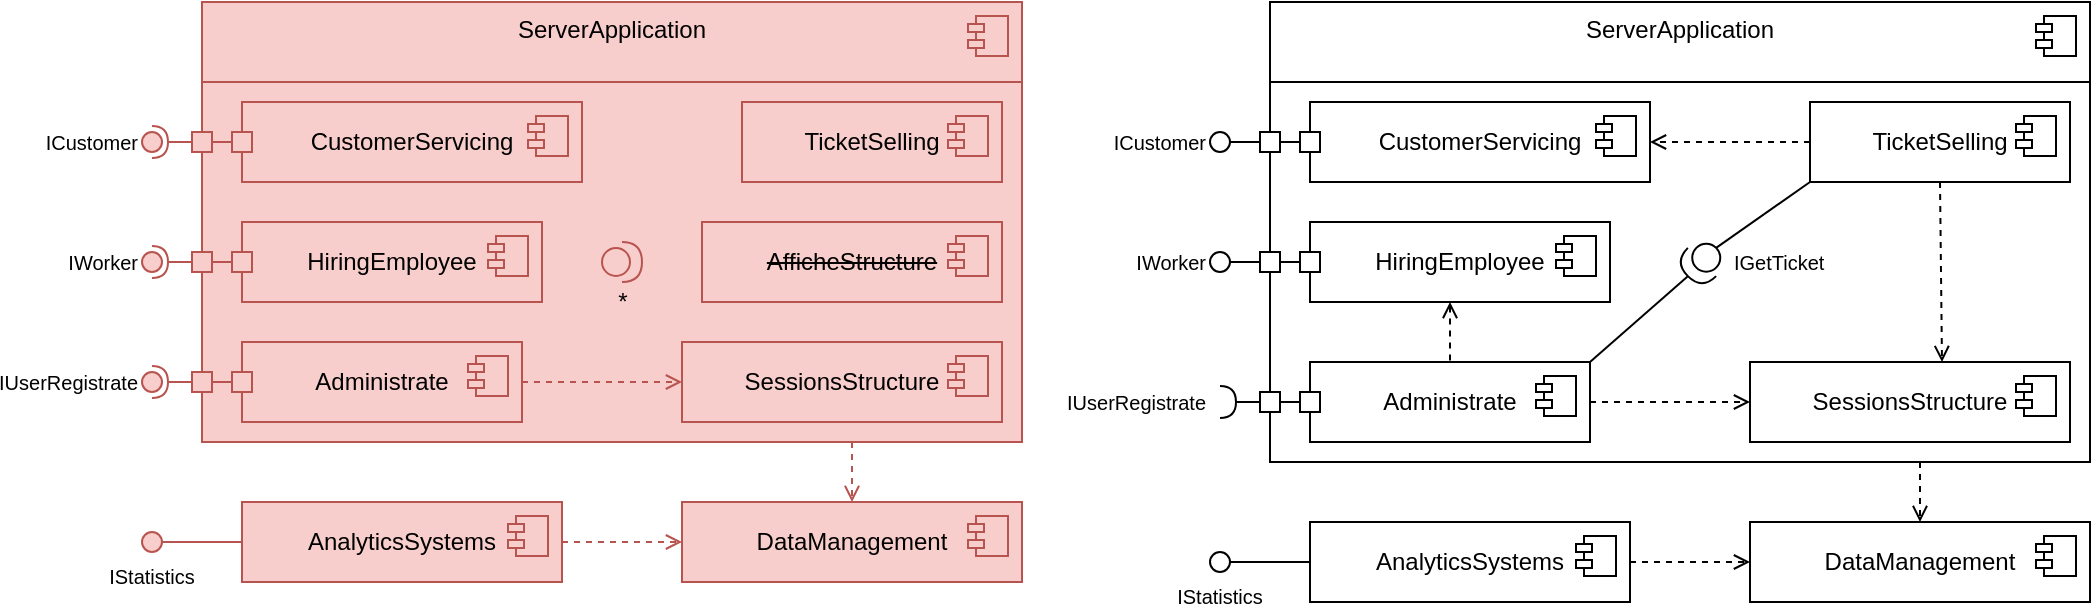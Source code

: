 <mxfile version="24.9.1">
  <diagram name="Диаграмма компонентов" id="Ea80tIoXrc0XHkkVBQ1X">
    <mxGraphModel dx="2030" dy="570" grid="1" gridSize="10" guides="1" tooltips="1" connect="1" arrows="1" fold="1" page="1" pageScale="1" pageWidth="827" pageHeight="1169" math="0" shadow="0">
      <root>
        <mxCell id="0" />
        <mxCell id="1" parent="0" />
        <mxCell id="xQDjcpTIG1fXbbpjyc3H-1" value="ServerApplication" style="html=1;dropTarget=0;whiteSpace=wrap;verticalAlign=top;" parent="1" vertex="1">
          <mxGeometry x="224" y="440" width="410" height="230" as="geometry" />
        </mxCell>
        <mxCell id="xQDjcpTIG1fXbbpjyc3H-2" value="" style="shape=module;jettyWidth=8;jettyHeight=4;" parent="xQDjcpTIG1fXbbpjyc3H-1" vertex="1">
          <mxGeometry x="1" width="20" height="20" relative="1" as="geometry">
            <mxPoint x="-27" y="7" as="offset" />
          </mxGeometry>
        </mxCell>
        <mxCell id="xQDjcpTIG1fXbbpjyc3H-3" value="" style="endArrow=none;html=1;rounded=0;exitX=0.998;exitY=0.103;exitDx=0;exitDy=0;exitPerimeter=0;entryX=0.003;entryY=0.103;entryDx=0;entryDy=0;entryPerimeter=0;" parent="1" edge="1">
          <mxGeometry width="50" height="50" relative="1" as="geometry">
            <mxPoint x="634" y="480.0" as="sourcePoint" />
            <mxPoint x="224" y="480.0" as="targetPoint" />
          </mxGeometry>
        </mxCell>
        <mxCell id="xQDjcpTIG1fXbbpjyc3H-4" value="Administrate" style="html=1;dropTarget=0;whiteSpace=wrap;align=center;verticalAlign=middle;" parent="1" vertex="1">
          <mxGeometry x="244" y="620" width="140" height="40" as="geometry" />
        </mxCell>
        <mxCell id="xQDjcpTIG1fXbbpjyc3H-5" value="" style="shape=module;jettyWidth=8;jettyHeight=4;" parent="xQDjcpTIG1fXbbpjyc3H-4" vertex="1">
          <mxGeometry x="1" width="20" height="20" relative="1" as="geometry">
            <mxPoint x="-27" y="7" as="offset" />
          </mxGeometry>
        </mxCell>
        <mxCell id="xQDjcpTIG1fXbbpjyc3H-7" value="AnalyticsSystems" style="html=1;dropTarget=0;whiteSpace=wrap;align=center;verticalAlign=middle;" parent="1" vertex="1">
          <mxGeometry x="244" y="700" width="160" height="40" as="geometry" />
        </mxCell>
        <mxCell id="xQDjcpTIG1fXbbpjyc3H-8" value="" style="shape=module;jettyWidth=8;jettyHeight=4;" parent="xQDjcpTIG1fXbbpjyc3H-7" vertex="1">
          <mxGeometry x="1" width="20" height="20" relative="1" as="geometry">
            <mxPoint x="-27" y="7" as="offset" />
          </mxGeometry>
        </mxCell>
        <mxCell id="xQDjcpTIG1fXbbpjyc3H-10" value="DataManagement" style="html=1;dropTarget=0;whiteSpace=wrap;align=center;verticalAlign=middle;" parent="1" vertex="1">
          <mxGeometry x="464" y="700" width="170" height="40" as="geometry" />
        </mxCell>
        <mxCell id="xQDjcpTIG1fXbbpjyc3H-11" value="" style="shape=module;jettyWidth=8;jettyHeight=4;" parent="xQDjcpTIG1fXbbpjyc3H-10" vertex="1">
          <mxGeometry x="1" width="20" height="20" relative="1" as="geometry">
            <mxPoint x="-27" y="7" as="offset" />
          </mxGeometry>
        </mxCell>
        <mxCell id="xQDjcpTIG1fXbbpjyc3H-24" value="IStatistics" style="ellipse;whiteSpace=wrap;html=1;aspect=fixed;labelPosition=center;verticalLabelPosition=bottom;align=center;verticalAlign=top;fontSize=10;" parent="1" vertex="1">
          <mxGeometry x="194" y="715" width="10" height="10" as="geometry" />
        </mxCell>
        <mxCell id="xQDjcpTIG1fXbbpjyc3H-26" value="" style="endArrow=open;dashed=1;html=1;rounded=0;entryX=0;entryY=0.5;entryDx=0;entryDy=0;exitX=1;exitY=0.5;exitDx=0;exitDy=0;endFill=0;" parent="1" source="xQDjcpTIG1fXbbpjyc3H-7" target="xQDjcpTIG1fXbbpjyc3H-10" edge="1">
          <mxGeometry width="50" height="50" relative="1" as="geometry">
            <mxPoint x="344" y="760" as="sourcePoint" />
            <mxPoint x="394" y="710" as="targetPoint" />
          </mxGeometry>
        </mxCell>
        <mxCell id="xQDjcpTIG1fXbbpjyc3H-29" value="SessionsStructure" style="html=1;dropTarget=0;whiteSpace=wrap;align=center;verticalAlign=middle;" parent="1" vertex="1">
          <mxGeometry x="464" y="620" width="160" height="40" as="geometry" />
        </mxCell>
        <mxCell id="xQDjcpTIG1fXbbpjyc3H-30" value="" style="shape=module;jettyWidth=8;jettyHeight=4;" parent="xQDjcpTIG1fXbbpjyc3H-29" vertex="1">
          <mxGeometry x="1" width="20" height="20" relative="1" as="geometry">
            <mxPoint x="-27" y="7" as="offset" />
          </mxGeometry>
        </mxCell>
        <mxCell id="xQDjcpTIG1fXbbpjyc3H-31" value="HiringEmployee" style="html=1;dropTarget=0;whiteSpace=wrap;align=center;verticalAlign=middle;" parent="1" vertex="1">
          <mxGeometry x="244" y="550" width="150" height="40" as="geometry" />
        </mxCell>
        <mxCell id="xQDjcpTIG1fXbbpjyc3H-32" value="" style="shape=module;jettyWidth=8;jettyHeight=4;" parent="xQDjcpTIG1fXbbpjyc3H-31" vertex="1">
          <mxGeometry x="1" width="20" height="20" relative="1" as="geometry">
            <mxPoint x="-27" y="7" as="offset" />
          </mxGeometry>
        </mxCell>
        <mxCell id="xQDjcpTIG1fXbbpjyc3H-33" value="TicketSelling" style="html=1;dropTarget=0;whiteSpace=wrap;align=center;verticalAlign=middle;" parent="1" vertex="1">
          <mxGeometry x="494" y="490" width="130" height="40" as="geometry" />
        </mxCell>
        <mxCell id="xQDjcpTIG1fXbbpjyc3H-34" value="" style="shape=module;jettyWidth=8;jettyHeight=4;" parent="xQDjcpTIG1fXbbpjyc3H-33" vertex="1">
          <mxGeometry x="1" width="20" height="20" relative="1" as="geometry">
            <mxPoint x="-27" y="7" as="offset" />
          </mxGeometry>
        </mxCell>
        <mxCell id="xQDjcpTIG1fXbbpjyc3H-35" value="CustomerServicing" style="html=1;dropTarget=0;whiteSpace=wrap;align=center;verticalAlign=middle;" parent="1" vertex="1">
          <mxGeometry x="244" y="490" width="170" height="40" as="geometry" />
        </mxCell>
        <mxCell id="xQDjcpTIG1fXbbpjyc3H-36" value="" style="shape=module;jettyWidth=8;jettyHeight=4;" parent="xQDjcpTIG1fXbbpjyc3H-35" vertex="1">
          <mxGeometry x="1" width="20" height="20" relative="1" as="geometry">
            <mxPoint x="-27" y="7" as="offset" />
          </mxGeometry>
        </mxCell>
        <mxCell id="xQDjcpTIG1fXbbpjyc3H-58" value="" style="rounded=0;orthogonalLoop=1;jettySize=auto;html=1;endArrow=halfCircle;endFill=0;endSize=6;strokeWidth=1;sketch=0;fontSize=12;curved=1;" parent="1" target="xQDjcpTIG1fXbbpjyc3H-59" edge="1">
          <mxGeometry relative="1" as="geometry">
            <mxPoint x="224" y="640" as="sourcePoint" />
          </mxGeometry>
        </mxCell>
        <mxCell id="xQDjcpTIG1fXbbpjyc3H-59" value="IUserRegistrate" style="ellipse;whiteSpace=wrap;html=1;align=right;aspect=fixed;fillColor=none;strokeColor=none;resizable=0;perimeter=centerPerimeter;rotatable=0;allowArrows=0;points=[];outlineConnect=1;labelPosition=left;verticalLabelPosition=middle;verticalAlign=middle;fontSize=10;" parent="1" vertex="1">
          <mxGeometry x="194" y="635" width="10" height="10" as="geometry" />
        </mxCell>
        <mxCell id="xQDjcpTIG1fXbbpjyc3H-60" value="" style="whiteSpace=wrap;html=1;aspect=fixed;" parent="1" vertex="1">
          <mxGeometry x="239" y="635" width="10" height="10" as="geometry" />
        </mxCell>
        <mxCell id="xQDjcpTIG1fXbbpjyc3H-61" value="" style="whiteSpace=wrap;html=1;aspect=fixed;" parent="1" vertex="1">
          <mxGeometry x="219" y="635" width="10" height="10" as="geometry" />
        </mxCell>
        <mxCell id="xQDjcpTIG1fXbbpjyc3H-62" value="" style="endArrow=none;html=1;rounded=0;exitX=1;exitY=0.5;exitDx=0;exitDy=0;entryX=0;entryY=0.5;entryDx=0;entryDy=0;" parent="1" source="xQDjcpTIG1fXbbpjyc3H-61" target="xQDjcpTIG1fXbbpjyc3H-60" edge="1">
          <mxGeometry width="50" height="50" relative="1" as="geometry">
            <mxPoint x="344" y="740" as="sourcePoint" />
            <mxPoint x="394" y="690" as="targetPoint" />
          </mxGeometry>
        </mxCell>
        <mxCell id="xQDjcpTIG1fXbbpjyc3H-66" value="" style="whiteSpace=wrap;html=1;aspect=fixed;" parent="1" vertex="1">
          <mxGeometry x="239" y="565" width="10" height="10" as="geometry" />
        </mxCell>
        <mxCell id="xQDjcpTIG1fXbbpjyc3H-67" value="" style="whiteSpace=wrap;html=1;aspect=fixed;" parent="1" vertex="1">
          <mxGeometry x="219" y="565" width="10" height="10" as="geometry" />
        </mxCell>
        <mxCell id="xQDjcpTIG1fXbbpjyc3H-68" value="" style="endArrow=none;html=1;rounded=0;exitX=1;exitY=0.5;exitDx=0;exitDy=0;entryX=0;entryY=0.5;entryDx=0;entryDy=0;" parent="1" source="xQDjcpTIG1fXbbpjyc3H-67" target="xQDjcpTIG1fXbbpjyc3H-66" edge="1">
          <mxGeometry width="50" height="50" relative="1" as="geometry">
            <mxPoint x="344" y="670" as="sourcePoint" />
            <mxPoint x="394" y="620" as="targetPoint" />
          </mxGeometry>
        </mxCell>
        <mxCell id="xQDjcpTIG1fXbbpjyc3H-70" value="" style="endArrow=none;html=1;rounded=0;exitX=1;exitY=0.5;exitDx=0;exitDy=0;entryX=0;entryY=0.5;entryDx=0;entryDy=0;" parent="1" source="xQDjcpTIG1fXbbpjyc3H-24" target="xQDjcpTIG1fXbbpjyc3H-7" edge="1">
          <mxGeometry width="50" height="50" relative="1" as="geometry">
            <mxPoint x="334" y="720" as="sourcePoint" />
            <mxPoint x="384" y="670" as="targetPoint" />
          </mxGeometry>
        </mxCell>
        <mxCell id="xQDjcpTIG1fXbbpjyc3H-71" value="" style="endArrow=open;dashed=1;html=1;rounded=0;entryX=0.5;entryY=0;entryDx=0;entryDy=0;endFill=0;" parent="1" target="xQDjcpTIG1fXbbpjyc3H-10" edge="1">
          <mxGeometry width="50" height="50" relative="1" as="geometry">
            <mxPoint x="549" y="670" as="sourcePoint" />
            <mxPoint x="474" y="720" as="targetPoint" />
          </mxGeometry>
        </mxCell>
        <mxCell id="xQDjcpTIG1fXbbpjyc3H-72" value="" style="endArrow=open;dashed=1;html=1;rounded=0;exitX=1;exitY=0.5;exitDx=0;exitDy=0;entryX=0;entryY=0.5;entryDx=0;entryDy=0;endFill=0;" parent="1" source="xQDjcpTIG1fXbbpjyc3H-4" target="xQDjcpTIG1fXbbpjyc3H-29" edge="1">
          <mxGeometry width="50" height="50" relative="1" as="geometry">
            <mxPoint x="440" y="660" as="sourcePoint" />
            <mxPoint x="490" y="610" as="targetPoint" />
          </mxGeometry>
        </mxCell>
        <mxCell id="zr7XyjYhcZU2Mr3b3k9c-1" value="" style="endArrow=open;dashed=1;html=1;rounded=0;exitX=0;exitY=0.5;exitDx=0;exitDy=0;entryX=1;entryY=0.5;entryDx=0;entryDy=0;endFill=0;" edge="1" parent="1" source="xQDjcpTIG1fXbbpjyc3H-33" target="xQDjcpTIG1fXbbpjyc3H-35">
          <mxGeometry width="50" height="50" relative="1" as="geometry">
            <mxPoint x="400" y="610" as="sourcePoint" />
            <mxPoint x="450" y="560" as="targetPoint" />
          </mxGeometry>
        </mxCell>
        <mxCell id="zr7XyjYhcZU2Mr3b3k9c-2" value="" style="endArrow=open;dashed=1;html=1;rounded=0;exitX=0.5;exitY=1;exitDx=0;exitDy=0;endFill=0;" edge="1" parent="1" source="xQDjcpTIG1fXbbpjyc3H-33">
          <mxGeometry width="50" height="50" relative="1" as="geometry">
            <mxPoint x="504" y="520" as="sourcePoint" />
            <mxPoint x="560" y="620" as="targetPoint" />
          </mxGeometry>
        </mxCell>
        <mxCell id="zr7XyjYhcZU2Mr3b3k9c-5" value="" style="endArrow=none;html=1;rounded=0;exitX=0;exitY=0.5;exitDx=0;exitDy=0;entryX=0;entryY=1;entryDx=0;entryDy=0;exitPerimeter=0;" edge="1" parent="1" source="zr7XyjYhcZU2Mr3b3k9c-4" target="xQDjcpTIG1fXbbpjyc3H-33">
          <mxGeometry width="50" height="50" relative="1" as="geometry">
            <mxPoint x="400" y="610" as="sourcePoint" />
            <mxPoint x="450" y="560" as="targetPoint" />
          </mxGeometry>
        </mxCell>
        <mxCell id="zr7XyjYhcZU2Mr3b3k9c-6" value="" style="endArrow=none;html=1;rounded=0;exitX=1;exitY=0;exitDx=0;exitDy=0;entryX=1;entryY=0.5;entryDx=0;entryDy=0;entryPerimeter=0;" edge="1" parent="1" source="xQDjcpTIG1fXbbpjyc3H-4" target="zr7XyjYhcZU2Mr3b3k9c-4">
          <mxGeometry width="50" height="50" relative="1" as="geometry">
            <mxPoint x="384" y="610" as="sourcePoint" />
            <mxPoint x="494" y="530" as="targetPoint" />
          </mxGeometry>
        </mxCell>
        <mxCell id="zr7XyjYhcZU2Mr3b3k9c-4" value="" style="shape=providedRequiredInterface;html=1;verticalLabelPosition=bottom;sketch=0;rotation=135;" vertex="1" parent="1">
          <mxGeometry x="430" y="560" width="20" height="20" as="geometry" />
        </mxCell>
        <mxCell id="zr7XyjYhcZU2Mr3b3k9c-115" value="IGetTicket" style="text;strokeColor=none;fillColor=none;align=left;verticalAlign=top;spacingLeft=4;spacingRight=4;overflow=hidden;rotatable=0;points=[[0,0.5],[1,0.5]];portConstraint=eastwest;fontSize=10;" vertex="1" parent="1">
          <mxGeometry x="450" y="558" width="60" height="24" as="geometry" />
        </mxCell>
        <mxCell id="zr7XyjYhcZU2Mr3b3k9c-116" value="IWorker" style="ellipse;whiteSpace=wrap;html=1;aspect=fixed;labelPosition=left;verticalLabelPosition=middle;align=right;verticalAlign=middle;fontSize=10;" vertex="1" parent="1">
          <mxGeometry x="194" y="565" width="10" height="10" as="geometry" />
        </mxCell>
        <mxCell id="zr7XyjYhcZU2Mr3b3k9c-119" value="" style="endArrow=none;html=1;rounded=0;exitX=1;exitY=0.5;exitDx=0;exitDy=0;entryX=0;entryY=0.5;entryDx=0;entryDy=0;" edge="1" parent="1" source="zr7XyjYhcZU2Mr3b3k9c-116" target="xQDjcpTIG1fXbbpjyc3H-67">
          <mxGeometry width="50" height="50" relative="1" as="geometry">
            <mxPoint x="410" y="610" as="sourcePoint" />
            <mxPoint x="220" y="570" as="targetPoint" />
          </mxGeometry>
        </mxCell>
        <mxCell id="zr7XyjYhcZU2Mr3b3k9c-122" value="" style="endArrow=none;dashed=1;html=1;rounded=0;entryX=0.5;entryY=0;entryDx=0;entryDy=0;endFill=0;startArrow=open;startFill=0;" edge="1" parent="1" target="xQDjcpTIG1fXbbpjyc3H-4">
          <mxGeometry width="50" height="50" relative="1" as="geometry">
            <mxPoint x="314" y="590" as="sourcePoint" />
            <mxPoint x="313.75" y="610" as="targetPoint" />
          </mxGeometry>
        </mxCell>
        <mxCell id="zr7XyjYhcZU2Mr3b3k9c-128" value="ServerApplication" style="html=1;dropTarget=0;whiteSpace=wrap;verticalAlign=top;fillColor=#f8cecc;strokeColor=#b85450;" vertex="1" parent="1">
          <mxGeometry x="-310" y="440" width="410" height="220" as="geometry" />
        </mxCell>
        <mxCell id="zr7XyjYhcZU2Mr3b3k9c-129" value="" style="shape=module;jettyWidth=8;jettyHeight=4;fillColor=#f8cecc;strokeColor=#b85450;" vertex="1" parent="zr7XyjYhcZU2Mr3b3k9c-128">
          <mxGeometry x="1" width="20" height="20" relative="1" as="geometry">
            <mxPoint x="-27" y="7" as="offset" />
          </mxGeometry>
        </mxCell>
        <mxCell id="zr7XyjYhcZU2Mr3b3k9c-130" value="" style="endArrow=none;html=1;rounded=0;exitX=0.998;exitY=0.103;exitDx=0;exitDy=0;exitPerimeter=0;entryX=0.003;entryY=0.103;entryDx=0;entryDy=0;entryPerimeter=0;fillColor=#f8cecc;strokeColor=#b85450;" edge="1" parent="1">
          <mxGeometry width="50" height="50" relative="1" as="geometry">
            <mxPoint x="100" y="480.0" as="sourcePoint" />
            <mxPoint x="-310" y="480.0" as="targetPoint" />
          </mxGeometry>
        </mxCell>
        <mxCell id="zr7XyjYhcZU2Mr3b3k9c-131" value="Administrate" style="html=1;dropTarget=0;whiteSpace=wrap;align=center;verticalAlign=middle;fillColor=#f8cecc;strokeColor=#b85450;" vertex="1" parent="1">
          <mxGeometry x="-290" y="610" width="140" height="40" as="geometry" />
        </mxCell>
        <mxCell id="zr7XyjYhcZU2Mr3b3k9c-132" value="" style="shape=module;jettyWidth=8;jettyHeight=4;fillColor=#f8cecc;strokeColor=#b85450;" vertex="1" parent="zr7XyjYhcZU2Mr3b3k9c-131">
          <mxGeometry x="1" width="20" height="20" relative="1" as="geometry">
            <mxPoint x="-27" y="7" as="offset" />
          </mxGeometry>
        </mxCell>
        <mxCell id="zr7XyjYhcZU2Mr3b3k9c-133" value="AnalyticsSystems" style="html=1;dropTarget=0;whiteSpace=wrap;align=center;verticalAlign=middle;fillColor=#f8cecc;strokeColor=#b85450;" vertex="1" parent="1">
          <mxGeometry x="-290" y="690" width="160" height="40" as="geometry" />
        </mxCell>
        <mxCell id="zr7XyjYhcZU2Mr3b3k9c-134" value="" style="shape=module;jettyWidth=8;jettyHeight=4;fillColor=#f8cecc;strokeColor=#b85450;" vertex="1" parent="zr7XyjYhcZU2Mr3b3k9c-133">
          <mxGeometry x="1" width="20" height="20" relative="1" as="geometry">
            <mxPoint x="-27" y="7" as="offset" />
          </mxGeometry>
        </mxCell>
        <mxCell id="zr7XyjYhcZU2Mr3b3k9c-135" value="DataManagement" style="html=1;dropTarget=0;whiteSpace=wrap;align=center;verticalAlign=middle;fillColor=#f8cecc;strokeColor=#b85450;" vertex="1" parent="1">
          <mxGeometry x="-70" y="690" width="170" height="40" as="geometry" />
        </mxCell>
        <mxCell id="zr7XyjYhcZU2Mr3b3k9c-136" value="" style="shape=module;jettyWidth=8;jettyHeight=4;fillColor=#f8cecc;strokeColor=#b85450;" vertex="1" parent="zr7XyjYhcZU2Mr3b3k9c-135">
          <mxGeometry x="1" width="20" height="20" relative="1" as="geometry">
            <mxPoint x="-27" y="7" as="offset" />
          </mxGeometry>
        </mxCell>
        <mxCell id="zr7XyjYhcZU2Mr3b3k9c-137" value="IStatistics" style="ellipse;whiteSpace=wrap;html=1;aspect=fixed;labelPosition=center;verticalLabelPosition=bottom;align=center;verticalAlign=top;fontSize=10;fillColor=#f8cecc;strokeColor=#b85450;" vertex="1" parent="1">
          <mxGeometry x="-340" y="705" width="10" height="10" as="geometry" />
        </mxCell>
        <mxCell id="zr7XyjYhcZU2Mr3b3k9c-138" value="" style="endArrow=open;dashed=1;html=1;rounded=0;entryX=0;entryY=0.5;entryDx=0;entryDy=0;exitX=1;exitY=0.5;exitDx=0;exitDy=0;endFill=0;fillColor=#f8cecc;strokeColor=#b85450;" edge="1" parent="1" source="zr7XyjYhcZU2Mr3b3k9c-133" target="zr7XyjYhcZU2Mr3b3k9c-135">
          <mxGeometry width="50" height="50" relative="1" as="geometry">
            <mxPoint x="-190" y="750" as="sourcePoint" />
            <mxPoint x="-140" y="700" as="targetPoint" />
          </mxGeometry>
        </mxCell>
        <mxCell id="zr7XyjYhcZU2Mr3b3k9c-139" value="&lt;strike&gt;AfficheStructure&lt;/strike&gt;" style="html=1;dropTarget=0;whiteSpace=wrap;align=center;verticalAlign=middle;fillColor=#f8cecc;strokeColor=#b85450;" vertex="1" parent="1">
          <mxGeometry x="-60" y="550" width="150" height="40" as="geometry" />
        </mxCell>
        <mxCell id="zr7XyjYhcZU2Mr3b3k9c-140" value="" style="shape=module;jettyWidth=8;jettyHeight=4;fillColor=#f8cecc;strokeColor=#b85450;" vertex="1" parent="zr7XyjYhcZU2Mr3b3k9c-139">
          <mxGeometry x="1" width="20" height="20" relative="1" as="geometry">
            <mxPoint x="-27" y="7" as="offset" />
          </mxGeometry>
        </mxCell>
        <mxCell id="zr7XyjYhcZU2Mr3b3k9c-141" value="SessionsStructure" style="html=1;dropTarget=0;whiteSpace=wrap;align=center;verticalAlign=middle;fillColor=#f8cecc;strokeColor=#b85450;" vertex="1" parent="1">
          <mxGeometry x="-70" y="610" width="160" height="40" as="geometry" />
        </mxCell>
        <mxCell id="zr7XyjYhcZU2Mr3b3k9c-142" value="" style="shape=module;jettyWidth=8;jettyHeight=4;fillColor=#f8cecc;strokeColor=#b85450;" vertex="1" parent="zr7XyjYhcZU2Mr3b3k9c-141">
          <mxGeometry x="1" width="20" height="20" relative="1" as="geometry">
            <mxPoint x="-27" y="7" as="offset" />
          </mxGeometry>
        </mxCell>
        <mxCell id="zr7XyjYhcZU2Mr3b3k9c-143" value="HiringEmployee" style="html=1;dropTarget=0;whiteSpace=wrap;align=center;verticalAlign=middle;fillColor=#f8cecc;strokeColor=#b85450;" vertex="1" parent="1">
          <mxGeometry x="-290" y="550" width="150" height="40" as="geometry" />
        </mxCell>
        <mxCell id="zr7XyjYhcZU2Mr3b3k9c-144" value="" style="shape=module;jettyWidth=8;jettyHeight=4;fillColor=#f8cecc;strokeColor=#b85450;" vertex="1" parent="zr7XyjYhcZU2Mr3b3k9c-143">
          <mxGeometry x="1" width="20" height="20" relative="1" as="geometry">
            <mxPoint x="-27" y="7" as="offset" />
          </mxGeometry>
        </mxCell>
        <mxCell id="zr7XyjYhcZU2Mr3b3k9c-145" value="TicketSelling" style="html=1;dropTarget=0;whiteSpace=wrap;align=center;verticalAlign=middle;fillColor=#f8cecc;strokeColor=#b85450;" vertex="1" parent="1">
          <mxGeometry x="-40" y="490" width="130" height="40" as="geometry" />
        </mxCell>
        <mxCell id="zr7XyjYhcZU2Mr3b3k9c-146" value="" style="shape=module;jettyWidth=8;jettyHeight=4;fillColor=#f8cecc;strokeColor=#b85450;" vertex="1" parent="zr7XyjYhcZU2Mr3b3k9c-145">
          <mxGeometry x="1" width="20" height="20" relative="1" as="geometry">
            <mxPoint x="-27" y="7" as="offset" />
          </mxGeometry>
        </mxCell>
        <mxCell id="zr7XyjYhcZU2Mr3b3k9c-147" value="CustomerServicing" style="html=1;dropTarget=0;whiteSpace=wrap;align=center;verticalAlign=middle;fillColor=#f8cecc;strokeColor=#b85450;" vertex="1" parent="1">
          <mxGeometry x="-290" y="490" width="170" height="40" as="geometry" />
        </mxCell>
        <mxCell id="zr7XyjYhcZU2Mr3b3k9c-148" value="" style="shape=module;jettyWidth=8;jettyHeight=4;fillColor=#f8cecc;strokeColor=#b85450;" vertex="1" parent="zr7XyjYhcZU2Mr3b3k9c-147">
          <mxGeometry x="1" width="20" height="20" relative="1" as="geometry">
            <mxPoint x="-27" y="7" as="offset" />
          </mxGeometry>
        </mxCell>
        <mxCell id="zr7XyjYhcZU2Mr3b3k9c-149" value="*" style="shape=providedRequiredInterface;html=1;verticalLabelPosition=bottom;sketch=0;fillColor=#f8cecc;strokeColor=#b85450;" vertex="1" parent="1">
          <mxGeometry x="-110" y="560" width="20" height="20" as="geometry" />
        </mxCell>
        <mxCell id="zr7XyjYhcZU2Mr3b3k9c-150" value="" style="rounded=0;orthogonalLoop=1;jettySize=auto;html=1;endArrow=halfCircle;endFill=0;endSize=6;strokeWidth=1;sketch=0;fontSize=12;curved=1;fillColor=#f8cecc;strokeColor=#b85450;" edge="1" parent="1" target="zr7XyjYhcZU2Mr3b3k9c-151">
          <mxGeometry relative="1" as="geometry">
            <mxPoint x="-310" y="630" as="sourcePoint" />
          </mxGeometry>
        </mxCell>
        <mxCell id="zr7XyjYhcZU2Mr3b3k9c-151" value="IUserRegistrate" style="ellipse;whiteSpace=wrap;html=1;align=right;aspect=fixed;fillColor=#f8cecc;strokeColor=#b85450;resizable=0;perimeter=centerPerimeter;rotatable=0;allowArrows=0;points=[];outlineConnect=1;labelPosition=left;verticalLabelPosition=middle;verticalAlign=middle;fontSize=10;" vertex="1" parent="1">
          <mxGeometry x="-340" y="625" width="10" height="10" as="geometry" />
        </mxCell>
        <mxCell id="zr7XyjYhcZU2Mr3b3k9c-152" value="" style="whiteSpace=wrap;html=1;aspect=fixed;fillColor=#f8cecc;strokeColor=#b85450;" vertex="1" parent="1">
          <mxGeometry x="-295" y="625" width="10" height="10" as="geometry" />
        </mxCell>
        <mxCell id="zr7XyjYhcZU2Mr3b3k9c-153" value="" style="whiteSpace=wrap;html=1;aspect=fixed;fillColor=#f8cecc;strokeColor=#b85450;" vertex="1" parent="1">
          <mxGeometry x="-315" y="625" width="10" height="10" as="geometry" />
        </mxCell>
        <mxCell id="zr7XyjYhcZU2Mr3b3k9c-154" value="" style="endArrow=none;html=1;rounded=0;exitX=1;exitY=0.5;exitDx=0;exitDy=0;entryX=0;entryY=0.5;entryDx=0;entryDy=0;fillColor=#f8cecc;strokeColor=#b85450;" edge="1" parent="1" source="zr7XyjYhcZU2Mr3b3k9c-153" target="zr7XyjYhcZU2Mr3b3k9c-152">
          <mxGeometry width="50" height="50" relative="1" as="geometry">
            <mxPoint x="-190" y="730" as="sourcePoint" />
            <mxPoint x="-140" y="680" as="targetPoint" />
          </mxGeometry>
        </mxCell>
        <mxCell id="zr7XyjYhcZU2Mr3b3k9c-155" value="" style="rounded=0;orthogonalLoop=1;jettySize=auto;html=1;endArrow=halfCircle;endFill=0;endSize=6;strokeWidth=1;sketch=0;fontSize=12;curved=1;fillColor=#f8cecc;strokeColor=#b85450;" edge="1" parent="1" target="zr7XyjYhcZU2Mr3b3k9c-156">
          <mxGeometry relative="1" as="geometry">
            <mxPoint x="-310" y="570" as="sourcePoint" />
          </mxGeometry>
        </mxCell>
        <mxCell id="zr7XyjYhcZU2Mr3b3k9c-156" value="IWorker" style="ellipse;whiteSpace=wrap;html=1;align=right;aspect=fixed;fillColor=#f8cecc;strokeColor=#b85450;resizable=0;perimeter=centerPerimeter;rotatable=0;allowArrows=0;points=[];outlineConnect=1;labelPosition=left;verticalLabelPosition=middle;verticalAlign=middle;fontSize=10;" vertex="1" parent="1">
          <mxGeometry x="-340" y="565" width="10" height="10" as="geometry" />
        </mxCell>
        <mxCell id="zr7XyjYhcZU2Mr3b3k9c-157" value="" style="whiteSpace=wrap;html=1;aspect=fixed;fillColor=#f8cecc;strokeColor=#b85450;" vertex="1" parent="1">
          <mxGeometry x="-295" y="565" width="10" height="10" as="geometry" />
        </mxCell>
        <mxCell id="zr7XyjYhcZU2Mr3b3k9c-158" value="" style="whiteSpace=wrap;html=1;aspect=fixed;fillColor=#f8cecc;strokeColor=#b85450;" vertex="1" parent="1">
          <mxGeometry x="-315" y="565" width="10" height="10" as="geometry" />
        </mxCell>
        <mxCell id="zr7XyjYhcZU2Mr3b3k9c-159" value="" style="endArrow=none;html=1;rounded=0;exitX=1;exitY=0.5;exitDx=0;exitDy=0;entryX=0;entryY=0.5;entryDx=0;entryDy=0;fillColor=#f8cecc;strokeColor=#b85450;" edge="1" parent="1" source="zr7XyjYhcZU2Mr3b3k9c-158" target="zr7XyjYhcZU2Mr3b3k9c-157">
          <mxGeometry width="50" height="50" relative="1" as="geometry">
            <mxPoint x="-190" y="670" as="sourcePoint" />
            <mxPoint x="-140" y="620" as="targetPoint" />
          </mxGeometry>
        </mxCell>
        <mxCell id="zr7XyjYhcZU2Mr3b3k9c-160" value="" style="endArrow=none;html=1;rounded=0;exitX=1;exitY=0.5;exitDx=0;exitDy=0;entryX=0;entryY=0.5;entryDx=0;entryDy=0;fillColor=#f8cecc;strokeColor=#b85450;" edge="1" parent="1" source="zr7XyjYhcZU2Mr3b3k9c-137" target="zr7XyjYhcZU2Mr3b3k9c-133">
          <mxGeometry width="50" height="50" relative="1" as="geometry">
            <mxPoint x="-200" y="710" as="sourcePoint" />
            <mxPoint x="-150" y="660" as="targetPoint" />
          </mxGeometry>
        </mxCell>
        <mxCell id="zr7XyjYhcZU2Mr3b3k9c-161" value="" style="endArrow=open;dashed=1;html=1;rounded=0;entryX=0.5;entryY=0;entryDx=0;entryDy=0;endFill=0;fillColor=#f8cecc;strokeColor=#b85450;" edge="1" parent="1" target="zr7XyjYhcZU2Mr3b3k9c-135">
          <mxGeometry width="50" height="50" relative="1" as="geometry">
            <mxPoint x="15" y="660" as="sourcePoint" />
            <mxPoint x="-60" y="710" as="targetPoint" />
          </mxGeometry>
        </mxCell>
        <mxCell id="zr7XyjYhcZU2Mr3b3k9c-162" value="" style="endArrow=open;dashed=1;html=1;rounded=0;exitX=1;exitY=0.5;exitDx=0;exitDy=0;entryX=0;entryY=0.5;entryDx=0;entryDy=0;endFill=0;fillColor=#f8cecc;strokeColor=#b85450;" edge="1" parent="1" source="zr7XyjYhcZU2Mr3b3k9c-131" target="zr7XyjYhcZU2Mr3b3k9c-141">
          <mxGeometry width="50" height="50" relative="1" as="geometry">
            <mxPoint x="-94" y="650" as="sourcePoint" />
            <mxPoint x="-44" y="600" as="targetPoint" />
          </mxGeometry>
        </mxCell>
        <mxCell id="zr7XyjYhcZU2Mr3b3k9c-123" value="" style="rounded=0;orthogonalLoop=1;jettySize=auto;html=1;endArrow=halfCircle;endFill=0;endSize=6;strokeWidth=1;sketch=0;fontSize=12;curved=1;fillColor=#f8cecc;strokeColor=#b85450;" edge="1" parent="1" target="zr7XyjYhcZU2Mr3b3k9c-124">
          <mxGeometry relative="1" as="geometry">
            <mxPoint x="-310" y="510" as="sourcePoint" />
          </mxGeometry>
        </mxCell>
        <mxCell id="zr7XyjYhcZU2Mr3b3k9c-124" value="ICustomer" style="ellipse;whiteSpace=wrap;html=1;align=right;aspect=fixed;fillColor=#f8cecc;strokeColor=#b85450;resizable=0;perimeter=centerPerimeter;rotatable=0;allowArrows=0;points=[];outlineConnect=1;labelPosition=left;verticalLabelPosition=middle;verticalAlign=middle;fontSize=10;" vertex="1" parent="1">
          <mxGeometry x="-340" y="505" width="10" height="10" as="geometry" />
        </mxCell>
        <mxCell id="zr7XyjYhcZU2Mr3b3k9c-125" value="" style="whiteSpace=wrap;html=1;aspect=fixed;fillColor=#f8cecc;strokeColor=#b85450;" vertex="1" parent="1">
          <mxGeometry x="-295" y="505" width="10" height="10" as="geometry" />
        </mxCell>
        <mxCell id="zr7XyjYhcZU2Mr3b3k9c-126" value="" style="whiteSpace=wrap;html=1;aspect=fixed;fillColor=#f8cecc;strokeColor=#b85450;" vertex="1" parent="1">
          <mxGeometry x="-315" y="505" width="10" height="10" as="geometry" />
        </mxCell>
        <mxCell id="zr7XyjYhcZU2Mr3b3k9c-127" value="" style="endArrow=none;html=1;rounded=0;exitX=1;exitY=0.5;exitDx=0;exitDy=0;entryX=0;entryY=0.5;entryDx=0;entryDy=0;fillColor=#f8cecc;strokeColor=#b85450;" edge="1" parent="1" source="zr7XyjYhcZU2Mr3b3k9c-126" target="zr7XyjYhcZU2Mr3b3k9c-125">
          <mxGeometry width="50" height="50" relative="1" as="geometry">
            <mxPoint x="-180" y="765" as="sourcePoint" />
            <mxPoint x="-130" y="715" as="targetPoint" />
          </mxGeometry>
        </mxCell>
        <mxCell id="zr7XyjYhcZU2Mr3b3k9c-174" value="" style="whiteSpace=wrap;html=1;aspect=fixed;" vertex="1" parent="1">
          <mxGeometry x="239" y="505" width="10" height="10" as="geometry" />
        </mxCell>
        <mxCell id="zr7XyjYhcZU2Mr3b3k9c-175" value="" style="whiteSpace=wrap;html=1;aspect=fixed;" vertex="1" parent="1">
          <mxGeometry x="219" y="505" width="10" height="10" as="geometry" />
        </mxCell>
        <mxCell id="zr7XyjYhcZU2Mr3b3k9c-176" value="" style="endArrow=none;html=1;rounded=0;exitX=1;exitY=0.5;exitDx=0;exitDy=0;entryX=0;entryY=0.5;entryDx=0;entryDy=0;" edge="1" parent="1" source="zr7XyjYhcZU2Mr3b3k9c-175" target="zr7XyjYhcZU2Mr3b3k9c-174">
          <mxGeometry width="50" height="50" relative="1" as="geometry">
            <mxPoint x="344" y="610" as="sourcePoint" />
            <mxPoint x="394" y="560" as="targetPoint" />
          </mxGeometry>
        </mxCell>
        <mxCell id="zr7XyjYhcZU2Mr3b3k9c-177" value="ICustomer" style="ellipse;whiteSpace=wrap;html=1;aspect=fixed;labelPosition=left;verticalLabelPosition=middle;align=right;verticalAlign=middle;fontSize=10;" vertex="1" parent="1">
          <mxGeometry x="194" y="505" width="10" height="10" as="geometry" />
        </mxCell>
        <mxCell id="zr7XyjYhcZU2Mr3b3k9c-178" value="" style="endArrow=none;html=1;rounded=0;exitX=1;exitY=0.5;exitDx=0;exitDy=0;entryX=0;entryY=0.5;entryDx=0;entryDy=0;" edge="1" parent="1" source="zr7XyjYhcZU2Mr3b3k9c-177" target="zr7XyjYhcZU2Mr3b3k9c-175">
          <mxGeometry width="50" height="50" relative="1" as="geometry">
            <mxPoint x="410" y="550" as="sourcePoint" />
            <mxPoint x="220" y="510" as="targetPoint" />
          </mxGeometry>
        </mxCell>
      </root>
    </mxGraphModel>
  </diagram>
</mxfile>
